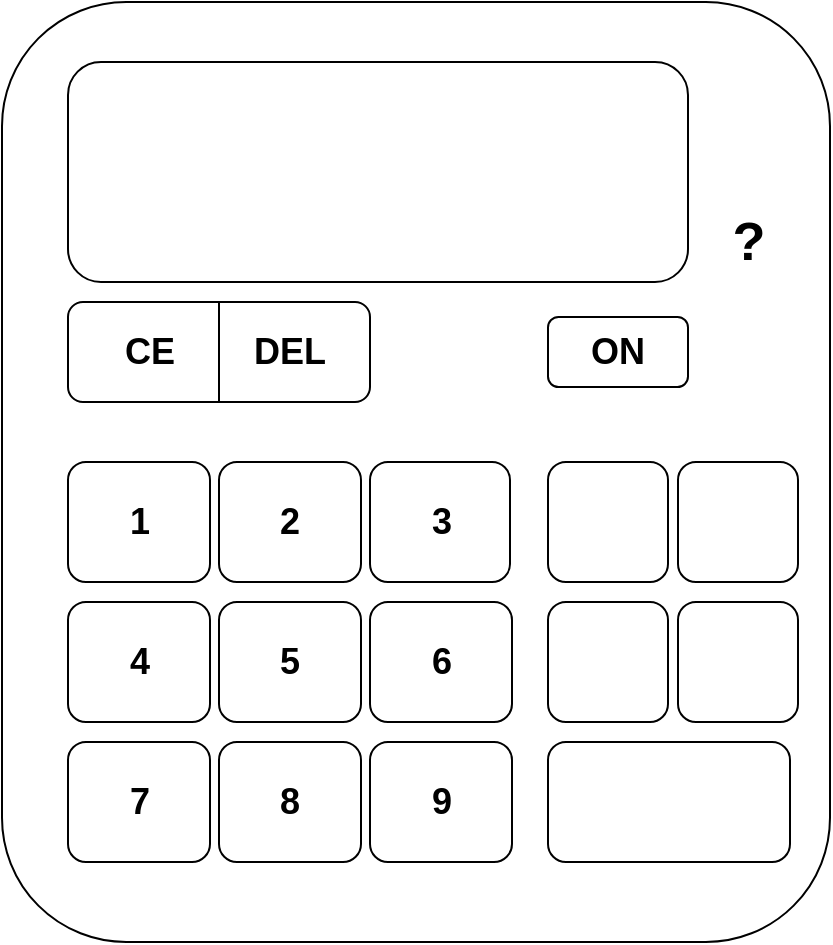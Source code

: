 <mxfile version="14.1.1" type="github">
  <diagram id="obmalHlAoBQwvRogUrdl" name="Page-1">
    <mxGraphModel dx="536" dy="604" grid="1" gridSize="10" guides="1" tooltips="1" connect="1" arrows="1" fold="1" page="1" pageScale="1" pageWidth="827" pageHeight="1169" math="0" shadow="0">
      <root>
        <mxCell id="0" />
        <mxCell id="1" parent="0" />
        <mxCell id="tR6j3zLINmBn2Jut2dCj-3" value="" style="rounded=1;whiteSpace=wrap;html=1;" vertex="1" parent="1">
          <mxGeometry x="226" y="40" width="414" height="470" as="geometry" />
        </mxCell>
        <mxCell id="tR6j3zLINmBn2Jut2dCj-4" value="" style="rounded=1;whiteSpace=wrap;html=1;" vertex="1" parent="1">
          <mxGeometry x="259" y="70" width="310" height="110" as="geometry" />
        </mxCell>
        <mxCell id="tR6j3zLINmBn2Jut2dCj-5" value="" style="rounded=1;whiteSpace=wrap;html=1;" vertex="1" parent="1">
          <mxGeometry x="259" y="190" width="151" height="50" as="geometry" />
        </mxCell>
        <mxCell id="tR6j3zLINmBn2Jut2dCj-8" value="" style="endArrow=none;html=1;entryX=0.5;entryY=0;entryDx=0;entryDy=0;exitX=0.5;exitY=1;exitDx=0;exitDy=0;" edge="1" parent="1" source="tR6j3zLINmBn2Jut2dCj-5" target="tR6j3zLINmBn2Jut2dCj-5">
          <mxGeometry width="50" height="50" relative="1" as="geometry">
            <mxPoint x="423" y="250" as="sourcePoint" />
            <mxPoint x="423" y="200" as="targetPoint" />
          </mxGeometry>
        </mxCell>
        <mxCell id="tR6j3zLINmBn2Jut2dCj-10" value="&lt;b&gt;&lt;font style=&quot;font-size: 18px&quot;&gt;CE&lt;/font&gt;&lt;/b&gt;" style="text;html=1;strokeColor=none;fillColor=none;align=center;verticalAlign=middle;whiteSpace=wrap;rounded=0;" vertex="1" parent="1">
          <mxGeometry x="270" y="202.5" width="60" height="25" as="geometry" />
        </mxCell>
        <mxCell id="tR6j3zLINmBn2Jut2dCj-11" value="&lt;b&gt;&lt;font style=&quot;font-size: 18px&quot;&gt;DEL&lt;/font&gt;&lt;/b&gt;" style="text;html=1;strokeColor=none;fillColor=none;align=center;verticalAlign=middle;whiteSpace=wrap;rounded=0;" vertex="1" parent="1">
          <mxGeometry x="340" y="202.5" width="60" height="25" as="geometry" />
        </mxCell>
        <mxCell id="tR6j3zLINmBn2Jut2dCj-12" value="" style="rounded=1;whiteSpace=wrap;html=1;" vertex="1" parent="1">
          <mxGeometry x="499" y="197.5" width="70" height="35" as="geometry" />
        </mxCell>
        <mxCell id="tR6j3zLINmBn2Jut2dCj-14" value="&lt;b&gt;&lt;font style=&quot;font-size: 18px&quot;&gt;ON&lt;/font&gt;&lt;/b&gt;" style="text;html=1;strokeColor=none;fillColor=none;align=center;verticalAlign=middle;whiteSpace=wrap;rounded=0;" vertex="1" parent="1">
          <mxGeometry x="504" y="202.5" width="60" height="25" as="geometry" />
        </mxCell>
        <mxCell id="tR6j3zLINmBn2Jut2dCj-16" value="&lt;b&gt;&lt;font style=&quot;font-size: 27px&quot;&gt;?&lt;/font&gt;&lt;/b&gt;" style="text;html=1;strokeColor=none;fillColor=none;align=center;verticalAlign=middle;whiteSpace=wrap;rounded=0;" vertex="1" parent="1">
          <mxGeometry x="569" y="140" width="61" height="40" as="geometry" />
        </mxCell>
        <mxCell id="tR6j3zLINmBn2Jut2dCj-17" value="" style="rounded=1;whiteSpace=wrap;html=1;" vertex="1" parent="1">
          <mxGeometry x="259" y="270" width="71" height="60" as="geometry" />
        </mxCell>
        <mxCell id="tR6j3zLINmBn2Jut2dCj-23" value="" style="rounded=1;whiteSpace=wrap;html=1;" vertex="1" parent="1">
          <mxGeometry x="334.5" y="270" width="71" height="60" as="geometry" />
        </mxCell>
        <mxCell id="tR6j3zLINmBn2Jut2dCj-24" value="" style="rounded=1;whiteSpace=wrap;html=1;" vertex="1" parent="1">
          <mxGeometry x="410" y="270" width="70" height="60" as="geometry" />
        </mxCell>
        <mxCell id="tR6j3zLINmBn2Jut2dCj-25" value="" style="rounded=1;whiteSpace=wrap;html=1;" vertex="1" parent="1">
          <mxGeometry x="259" y="340" width="71" height="60" as="geometry" />
        </mxCell>
        <mxCell id="tR6j3zLINmBn2Jut2dCj-26" value="" style="rounded=1;whiteSpace=wrap;html=1;" vertex="1" parent="1">
          <mxGeometry x="334.5" y="340" width="71" height="60" as="geometry" />
        </mxCell>
        <mxCell id="tR6j3zLINmBn2Jut2dCj-27" value="" style="rounded=1;whiteSpace=wrap;html=1;" vertex="1" parent="1">
          <mxGeometry x="410" y="340" width="71" height="60" as="geometry" />
        </mxCell>
        <mxCell id="tR6j3zLINmBn2Jut2dCj-28" value="" style="rounded=1;whiteSpace=wrap;html=1;" vertex="1" parent="1">
          <mxGeometry x="259" y="410" width="71" height="60" as="geometry" />
        </mxCell>
        <mxCell id="tR6j3zLINmBn2Jut2dCj-29" value="" style="rounded=1;whiteSpace=wrap;html=1;" vertex="1" parent="1">
          <mxGeometry x="334.5" y="410" width="71" height="60" as="geometry" />
        </mxCell>
        <mxCell id="tR6j3zLINmBn2Jut2dCj-30" value="" style="rounded=1;whiteSpace=wrap;html=1;" vertex="1" parent="1">
          <mxGeometry x="410" y="410" width="71" height="60" as="geometry" />
        </mxCell>
        <mxCell id="tR6j3zLINmBn2Jut2dCj-31" value="&lt;b&gt;&lt;font style=&quot;font-size: 18px&quot;&gt;1&lt;/font&gt;&lt;/b&gt;" style="text;html=1;strokeColor=none;fillColor=none;align=center;verticalAlign=middle;whiteSpace=wrap;rounded=0;" vertex="1" parent="1">
          <mxGeometry x="264.5" y="287.5" width="60" height="25" as="geometry" />
        </mxCell>
        <mxCell id="tR6j3zLINmBn2Jut2dCj-32" value="&lt;b&gt;&lt;font style=&quot;font-size: 18px&quot;&gt;2&lt;/font&gt;&lt;/b&gt;" style="text;html=1;strokeColor=none;fillColor=none;align=center;verticalAlign=middle;whiteSpace=wrap;rounded=0;" vertex="1" parent="1">
          <mxGeometry x="340" y="287.5" width="60" height="25" as="geometry" />
        </mxCell>
        <mxCell id="tR6j3zLINmBn2Jut2dCj-33" value="&lt;b&gt;&lt;font style=&quot;font-size: 18px&quot;&gt;3&lt;/font&gt;&lt;/b&gt;" style="text;html=1;strokeColor=none;fillColor=none;align=center;verticalAlign=middle;whiteSpace=wrap;rounded=0;" vertex="1" parent="1">
          <mxGeometry x="415.5" y="287.5" width="60" height="25" as="geometry" />
        </mxCell>
        <mxCell id="tR6j3zLINmBn2Jut2dCj-34" value="&lt;b&gt;&lt;font style=&quot;font-size: 18px&quot;&gt;4&lt;/font&gt;&lt;/b&gt;" style="text;html=1;strokeColor=none;fillColor=none;align=center;verticalAlign=middle;whiteSpace=wrap;rounded=0;" vertex="1" parent="1">
          <mxGeometry x="264.5" y="357.5" width="60" height="25" as="geometry" />
        </mxCell>
        <mxCell id="tR6j3zLINmBn2Jut2dCj-35" value="&lt;b&gt;&lt;font style=&quot;font-size: 18px&quot;&gt;5&lt;/font&gt;&lt;/b&gt;" style="text;html=1;strokeColor=none;fillColor=none;align=center;verticalAlign=middle;whiteSpace=wrap;rounded=0;" vertex="1" parent="1">
          <mxGeometry x="340" y="357.5" width="60" height="25" as="geometry" />
        </mxCell>
        <mxCell id="tR6j3zLINmBn2Jut2dCj-36" value="&lt;b&gt;&lt;font style=&quot;font-size: 18px&quot;&gt;6&lt;/font&gt;&lt;/b&gt;" style="text;html=1;strokeColor=none;fillColor=none;align=center;verticalAlign=middle;whiteSpace=wrap;rounded=0;" vertex="1" parent="1">
          <mxGeometry x="415.5" y="357.5" width="60" height="25" as="geometry" />
        </mxCell>
        <mxCell id="tR6j3zLINmBn2Jut2dCj-37" value="&lt;b&gt;&lt;font style=&quot;font-size: 18px&quot;&gt;7&lt;/font&gt;&lt;/b&gt;" style="text;html=1;strokeColor=none;fillColor=none;align=center;verticalAlign=middle;whiteSpace=wrap;rounded=0;" vertex="1" parent="1">
          <mxGeometry x="264.5" y="427.5" width="60" height="25" as="geometry" />
        </mxCell>
        <mxCell id="tR6j3zLINmBn2Jut2dCj-38" value="&lt;b&gt;&lt;font style=&quot;font-size: 18px&quot;&gt;8&lt;/font&gt;&lt;/b&gt;" style="text;html=1;strokeColor=none;fillColor=none;align=center;verticalAlign=middle;whiteSpace=wrap;rounded=0;" vertex="1" parent="1">
          <mxGeometry x="340" y="427.5" width="60" height="25" as="geometry" />
        </mxCell>
        <mxCell id="tR6j3zLINmBn2Jut2dCj-39" value="&lt;b&gt;&lt;font style=&quot;font-size: 18px&quot;&gt;9&lt;/font&gt;&lt;/b&gt;" style="text;html=1;strokeColor=none;fillColor=none;align=center;verticalAlign=middle;whiteSpace=wrap;rounded=0;" vertex="1" parent="1">
          <mxGeometry x="415.5" y="427.5" width="60" height="25" as="geometry" />
        </mxCell>
        <mxCell id="tR6j3zLINmBn2Jut2dCj-40" value="" style="rounded=1;whiteSpace=wrap;html=1;" vertex="1" parent="1">
          <mxGeometry x="499" y="270" width="60" height="60" as="geometry" />
        </mxCell>
        <mxCell id="tR6j3zLINmBn2Jut2dCj-41" value="" style="rounded=1;whiteSpace=wrap;html=1;" vertex="1" parent="1">
          <mxGeometry x="564" y="270" width="60" height="60" as="geometry" />
        </mxCell>
        <mxCell id="tR6j3zLINmBn2Jut2dCj-42" value="" style="rounded=1;whiteSpace=wrap;html=1;" vertex="1" parent="1">
          <mxGeometry x="499" y="340" width="60" height="60" as="geometry" />
        </mxCell>
        <mxCell id="tR6j3zLINmBn2Jut2dCj-43" value="" style="rounded=1;whiteSpace=wrap;html=1;" vertex="1" parent="1">
          <mxGeometry x="564" y="340" width="60" height="60" as="geometry" />
        </mxCell>
        <mxCell id="tR6j3zLINmBn2Jut2dCj-44" value="" style="rounded=1;whiteSpace=wrap;html=1;" vertex="1" parent="1">
          <mxGeometry x="499" y="410" width="121" height="60" as="geometry" />
        </mxCell>
      </root>
    </mxGraphModel>
  </diagram>
</mxfile>
